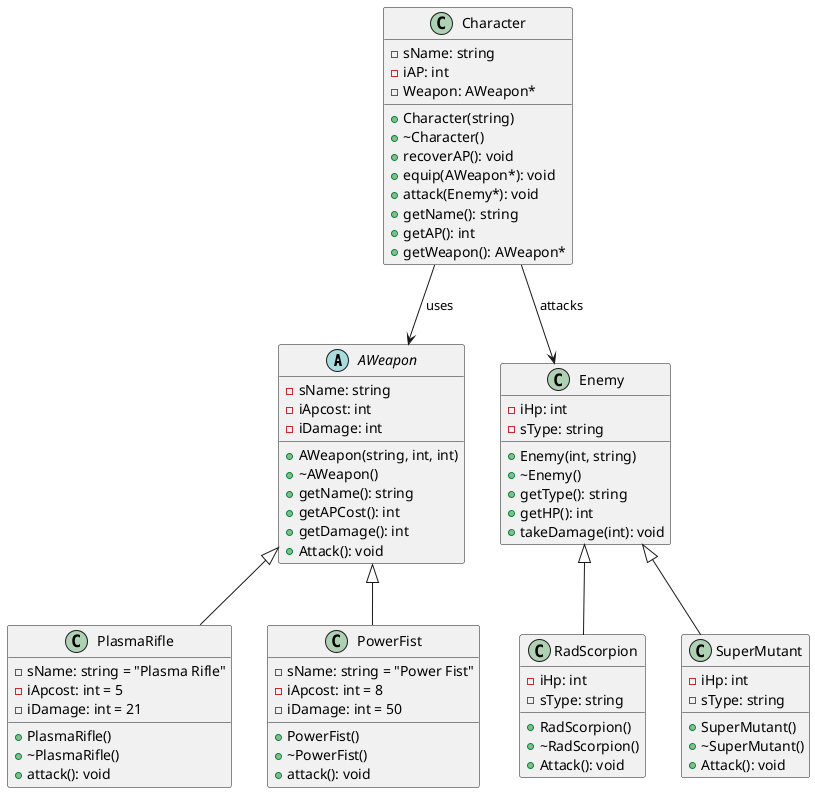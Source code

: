 @startuml UMLModule4Ex1
abstract class AWeapon {
  - sName: string
  - iApcost: int
  - iDamage: int
  + AWeapon(string, int, int)
  + ~AWeapon()
  + getName(): string
  + getAPCost(): int
  + getDamage(): int
  + Attack(): void
}

class Character {
  - sName: string
  - iAP: int
  - Weapon: AWeapon*
  + Character(string)
  + ~Character()
  + recoverAP(): void
  + equip(AWeapon*): void
  + attack(Enemy*): void
  + getName(): string
  + getAP(): int
  + getWeapon(): AWeapon*
}

class Enemy {
  - iHp: int
  - sType: string
  + Enemy(int, string)
  + ~Enemy()
  + getType(): string
  + getHP(): int
  + takeDamage(int): void
}

class PlasmaRifle {
  - sName: string = "Plasma Rifle"
  - iApcost: int = 5
  - iDamage: int = 21
  + PlasmaRifle()
  + ~PlasmaRifle()
  + attack(): void
}

class PowerFist {
  - sName: string = "Power Fist"
  - iApcost: int = 8
  - iDamage: int = 50
  + PowerFist()
  + ~PowerFist()
  + attack(): void
}

class RadScorpion {
  - iHp: int
  - sType: string
  + RadScorpion()
  + ~RadScorpion()
  + Attack(): void
}

class SuperMutant {
  - iHp: int
  - sType: string
  + SuperMutant()
  + ~SuperMutant()
  + Attack(): void
}
Character --> AWeapon : uses
Character --> Enemy : attacks
AWeapon <|-- PlasmaRifle
AWeapon <|-- PowerFist
Enemy <|-- RadScorpion
Enemy <|-- SuperMutant



@enduml
